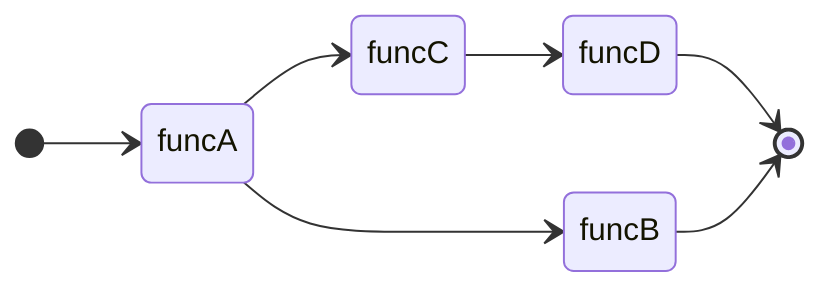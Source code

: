 stateDiagram
    direction LR
    state "funcC" as state_0
    state "funcD" as state_1
    state "funcB" as state_2
    state "funcA" as state_3
    state_0 --> state_1
    state_1 --> [*]
    state_2 --> [*]
    [*] --> state_3
    state_3 --> state_0
    state_3 --> state_2